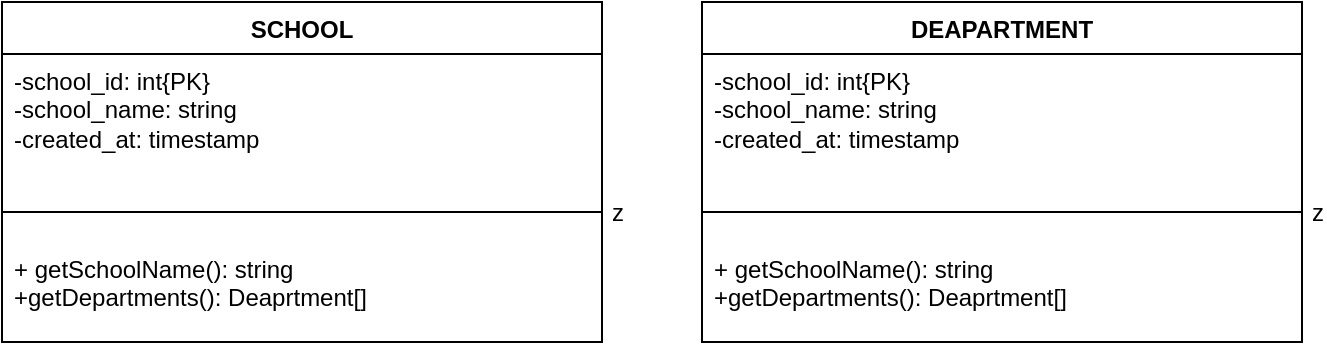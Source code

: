 <mxfile>
    <diagram id="66C7vDsGIcjAqqK59WFI" name="Page-1">
        <mxGraphModel dx="791" dy="1694" grid="1" gridSize="10" guides="1" tooltips="1" connect="1" arrows="1" fold="1" page="1" pageScale="1" pageWidth="850" pageHeight="1100" math="0" shadow="0">
            <root>
                <mxCell id="0"/>
                <mxCell id="1" parent="0"/>
                <mxCell id="55" value="SCHOOL" style="swimlane;fontStyle=1;align=center;verticalAlign=top;childLayout=stackLayout;horizontal=1;startSize=26;horizontalStack=0;resizeParent=1;resizeParentMax=0;resizeLast=0;collapsible=1;marginBottom=0;whiteSpace=wrap;html=1;" vertex="1" parent="1">
                    <mxGeometry y="-40" width="300" height="170" as="geometry"/>
                </mxCell>
                <mxCell id="56" value="-school_id: int{PK}&lt;div&gt;-school_name: string&lt;/div&gt;&lt;div&gt;-created_at: timestamp&lt;/div&gt;" style="text;strokeColor=none;fillColor=none;align=left;verticalAlign=top;spacingLeft=4;spacingRight=4;overflow=hidden;rotatable=0;points=[[0,0.5],[1,0.5]];portConstraint=eastwest;whiteSpace=wrap;html=1;" vertex="1" parent="55">
                    <mxGeometry y="26" width="300" height="64" as="geometry"/>
                </mxCell>
                <mxCell id="57" value="z" style="line;strokeWidth=1;fillColor=none;align=left;verticalAlign=middle;spacingTop=-1;spacingLeft=3;spacingRight=3;rotatable=0;labelPosition=right;points=[];portConstraint=eastwest;strokeColor=inherit;" vertex="1" parent="55">
                    <mxGeometry y="90" width="300" height="30" as="geometry"/>
                </mxCell>
                <mxCell id="58" value="+ getSchoolName(): string&lt;div&gt;+getDepartments(): Deaprtment[]&lt;/div&gt;" style="text;strokeColor=none;fillColor=none;align=left;verticalAlign=top;spacingLeft=4;spacingRight=4;overflow=hidden;rotatable=0;points=[[0,0.5],[1,0.5]];portConstraint=eastwest;whiteSpace=wrap;html=1;" vertex="1" parent="55">
                    <mxGeometry y="120" width="300" height="50" as="geometry"/>
                </mxCell>
                <mxCell id="63" value="DEAPARTMENT" style="swimlane;fontStyle=1;align=center;verticalAlign=top;childLayout=stackLayout;horizontal=1;startSize=26;horizontalStack=0;resizeParent=1;resizeParentMax=0;resizeLast=0;collapsible=1;marginBottom=0;whiteSpace=wrap;html=1;" vertex="1" parent="1">
                    <mxGeometry x="350" y="-40" width="300" height="170" as="geometry"/>
                </mxCell>
                <mxCell id="64" value="-school_id: int{PK}&lt;div&gt;-school_name: string&lt;/div&gt;&lt;div&gt;-created_at: timestamp&lt;/div&gt;" style="text;strokeColor=none;fillColor=none;align=left;verticalAlign=top;spacingLeft=4;spacingRight=4;overflow=hidden;rotatable=0;points=[[0,0.5],[1,0.5]];portConstraint=eastwest;whiteSpace=wrap;html=1;" vertex="1" parent="63">
                    <mxGeometry y="26" width="300" height="64" as="geometry"/>
                </mxCell>
                <mxCell id="65" value="z" style="line;strokeWidth=1;fillColor=none;align=left;verticalAlign=middle;spacingTop=-1;spacingLeft=3;spacingRight=3;rotatable=0;labelPosition=right;points=[];portConstraint=eastwest;strokeColor=inherit;" vertex="1" parent="63">
                    <mxGeometry y="90" width="300" height="30" as="geometry"/>
                </mxCell>
                <mxCell id="66" value="+ getSchoolName(): string&lt;div&gt;+getDepartments(): Deaprtment[]&lt;/div&gt;" style="text;strokeColor=none;fillColor=none;align=left;verticalAlign=top;spacingLeft=4;spacingRight=4;overflow=hidden;rotatable=0;points=[[0,0.5],[1,0.5]];portConstraint=eastwest;whiteSpace=wrap;html=1;" vertex="1" parent="63">
                    <mxGeometry y="120" width="300" height="50" as="geometry"/>
                </mxCell>
            </root>
        </mxGraphModel>
    </diagram>
</mxfile>